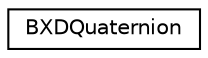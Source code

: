 digraph "Graphical Class Hierarchy"
{
  edge [fontname="Helvetica",fontsize="10",labelfontname="Helvetica",labelfontsize="10"];
  node [fontname="Helvetica",fontsize="10",shape=record];
  rankdir="LR";
  Node0 [label="BXDQuaternion",height=0.2,width=0.4,color="black", fillcolor="white", style="filled",URL="$class_b_x_d_quaternion.html"];
}
